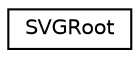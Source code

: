 digraph "圖形化之類別階層"
{
 // LATEX_PDF_SIZE
  edge [fontname="Helvetica",fontsize="10",labelfontname="Helvetica",labelfontsize="10"];
  node [fontname="Helvetica",fontsize="10",shape=record];
  rankdir="LR";
  Node0 [label="SVGRoot",height=0.2,width=0.4,color="black", fillcolor="white", style="filled",URL="$classShapeLib_1_1VShape_1_1SVGRoot.html",tooltip=" "];
}
